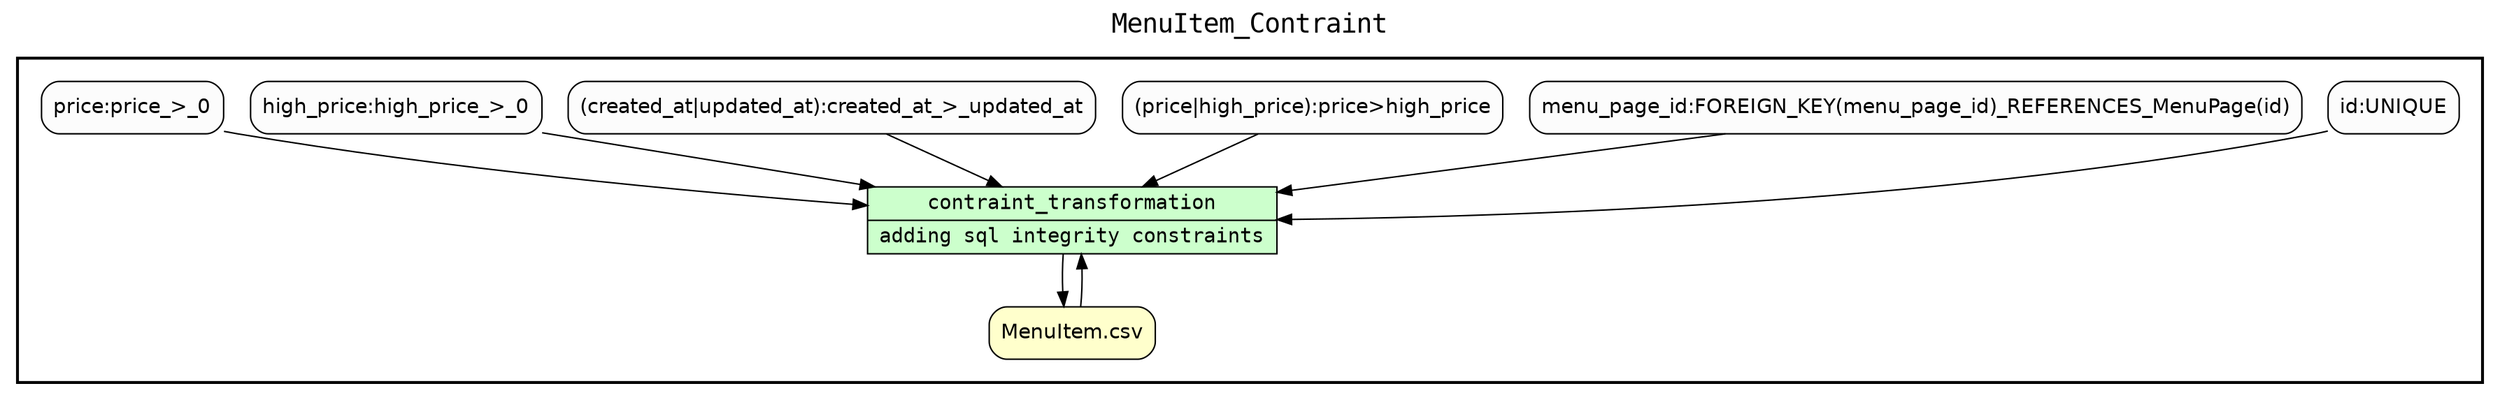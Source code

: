 
/* Start of top-level graph */
digraph Workflow {
rankdir=TB

/* Title for graph */
fontname=Courier; fontsize=18; labelloc=t
label=MenuItem_Contraint

/* Start of double cluster for drawing box around nodes in workflow */
subgraph cluster_workflow_box_outer { label=""; color=black; penwidth=2
subgraph cluster_workflow_box_inner { label=""; color=white

/* Style for nodes representing atomic programs in workflow */
node[shape=box style=filled fillcolor="#CCFFCC" peripheries=1 fontname=Courier]

/* Nodes representing atomic programs in workflow */

/* Style for nodes representing composite programs (sub-workflows) in workflow */
node[shape=box style=filled fillcolor="#CCFFCC" peripheries=2 fontname=Courier]

/* Nodes representing composite programs (sub-workflows) in workflow */
contraint_transformation [shape=record rankdir=LR label="{<f0> contraint_transformation |<f1> adding sql integrity constraints}"];

/* Style for nodes representing non-parameter data channels in workflow */
node[shape=box style="rounded,filled" fillcolor="#FFFFCC" peripheries=1 fontname=Helvetica]

/* Nodes for non-parameter data channels in workflow */
"MenuItem.csv"

/* Style for nodes representing parameter channels in workflow */
node[shape=box style="rounded,filled" fillcolor="#FCFCFC" peripheries=1 fontname=Helvetica]

/* Nodes representing parameter channels in workflow */

/* Edges representing connections between programs and channels */
contraint_transformation -> "MenuItem.csv"
"id:UNIQUE" -> contraint_transformation
"menu_page_id:FOREIGN_KEY(menu_page_id)_REFERENCES_MenuPage(id)" -> contraint_transformation
"(price|high_price):price>high_price" -> contraint_transformation
"(created_at|updated_at):created_at_>_updated_at" -> contraint_transformation
"high_price:high_price_>_0" -> contraint_transformation
"price:price_>_0" -> contraint_transformation
"MenuItem.csv" -> contraint_transformation

/* End of double cluster for drawing box around nodes in workflow */
}}

/* End of top-level graph */
}
